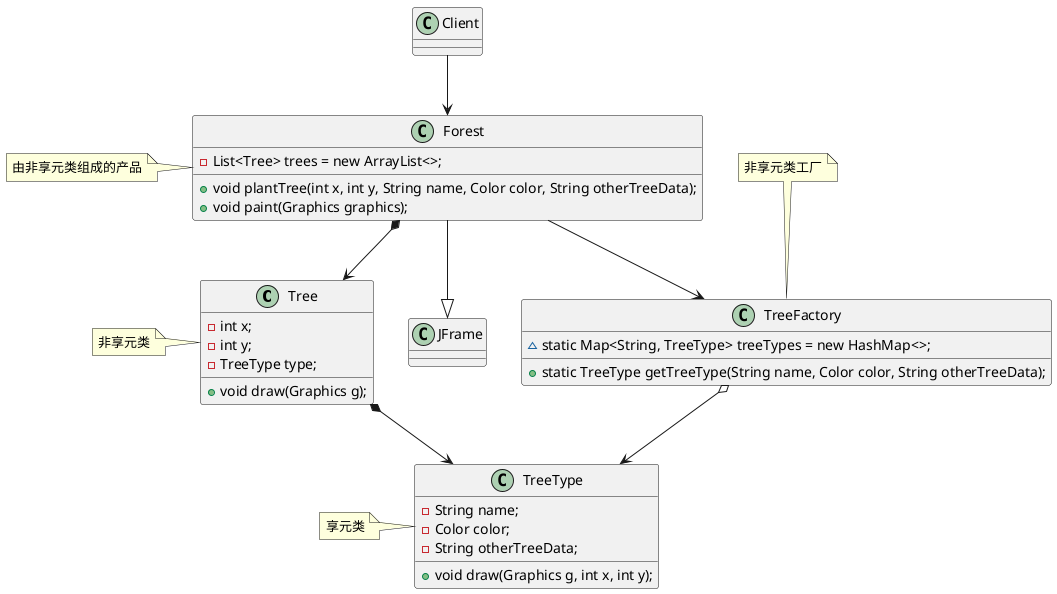 @startuml
/'渲染一片森林'/
/'每颗树的特殊状态'/
class Tree{
  - int x;
  - int y;
  - TreeType type;

  + void draw(Graphics g);
}
Tree *--> TreeType

/'多棵树共享的状态'/
class TreeType{
  - String name;
  - Color color;
  - String otherTreeData;

  + void draw(Graphics g, int x, int y);
}

/'封装创建享元的复杂机制'/
class TreeFactory{
  ~ static Map<String, TreeType> treeTypes = new HashMap<>;

  + static TreeType getTreeType(String name, Color color, String otherTreeData);
}
TreeFactory o--> TreeType

/'森林'/
class Forest{
  - List<Tree> trees = new ArrayList<>;

  + void plantTree(int x, int y, String name, Color color, String otherTreeData);
  + void paint(Graphics graphics);
}
Forest --|> JFrame
Forest *--> Tree
Forest --> TreeFactory

/'客户端'/
class Client{
}
Client -down-> Forest

note left of Tree: 非享元类
note left of TreeType: 享元类
note top of TreeFactory: 非享元类工厂
note left of Forest: 由非享元类组成的产品


@enduml
